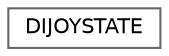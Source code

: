 digraph "类继承关系图"
{
 // LATEX_PDF_SIZE
  bgcolor="transparent";
  edge [fontname=Helvetica,fontsize=10,labelfontname=Helvetica,labelfontsize=10];
  node [fontname=Helvetica,fontsize=10,shape=box,height=0.2,width=0.4];
  rankdir="LR";
  Node0 [id="Node000000",label="DIJOYSTATE",height=0.2,width=0.4,color="grey40", fillcolor="white", style="filled",URL="$struct_d_i_j_o_y_s_t_a_t_e.html",tooltip=" "];
}
